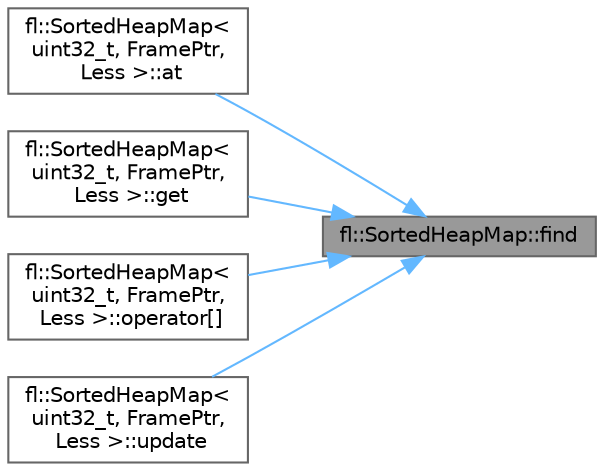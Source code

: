 digraph "fl::SortedHeapMap::find"
{
 // INTERACTIVE_SVG=YES
 // LATEX_PDF_SIZE
  bgcolor="transparent";
  edge [fontname=Helvetica,fontsize=10,labelfontname=Helvetica,labelfontsize=10];
  node [fontname=Helvetica,fontsize=10,shape=box,height=0.2,width=0.4];
  rankdir="RL";
  Node1 [id="Node000001",label="fl::SortedHeapMap::find",height=0.2,width=0.4,color="gray40", fillcolor="grey60", style="filled", fontcolor="black",tooltip=" "];
  Node1 -> Node2 [id="edge1_Node000001_Node000002",dir="back",color="steelblue1",style="solid",tooltip=" "];
  Node2 [id="Node000002",label="fl::SortedHeapMap\<\l uint32_t, FramePtr,\l Less \>::at",height=0.2,width=0.4,color="grey40", fillcolor="white", style="filled",URL="$dc/d45/classfl_1_1_sorted_heap_map_aae9df2efb473df0bd5471e2f1126b7fe.html#aae9df2efb473df0bd5471e2f1126b7fe",tooltip=" "];
  Node1 -> Node3 [id="edge2_Node000001_Node000003",dir="back",color="steelblue1",style="solid",tooltip=" "];
  Node3 [id="Node000003",label="fl::SortedHeapMap\<\l uint32_t, FramePtr,\l Less \>::get",height=0.2,width=0.4,color="grey40", fillcolor="white", style="filled",URL="$dc/d45/classfl_1_1_sorted_heap_map_a819b1b0aaf9f3d0e1f8c5eefd5a5dc6b.html#a819b1b0aaf9f3d0e1f8c5eefd5a5dc6b",tooltip=" "];
  Node1 -> Node4 [id="edge3_Node000001_Node000004",dir="back",color="steelblue1",style="solid",tooltip=" "];
  Node4 [id="Node000004",label="fl::SortedHeapMap\<\l uint32_t, FramePtr,\l Less \>::operator[]",height=0.2,width=0.4,color="grey40", fillcolor="white", style="filled",URL="$dc/d45/classfl_1_1_sorted_heap_map_aa0456e804f5fb889bfeb787db298dd9b.html#aa0456e804f5fb889bfeb787db298dd9b",tooltip=" "];
  Node1 -> Node5 [id="edge4_Node000001_Node000005",dir="back",color="steelblue1",style="solid",tooltip=" "];
  Node5 [id="Node000005",label="fl::SortedHeapMap\<\l uint32_t, FramePtr,\l Less \>::update",height=0.2,width=0.4,color="grey40", fillcolor="white", style="filled",URL="$dc/d45/classfl_1_1_sorted_heap_map_a0b3ccbc12ecb2dfb916b316132987d57.html#a0b3ccbc12ecb2dfb916b316132987d57",tooltip=" "];
}
